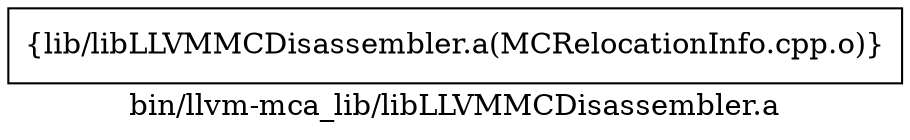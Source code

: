 digraph "bin/llvm-mca_lib/libLLVMMCDisassembler.a" {
	label="bin/llvm-mca_lib/libLLVMMCDisassembler.a";
	rankdir=LR;

	Node0x561faab34c08 [shape=record,shape=box,group=0,label="{lib/libLLVMMCDisassembler.a(MCRelocationInfo.cpp.o)}"];
}
